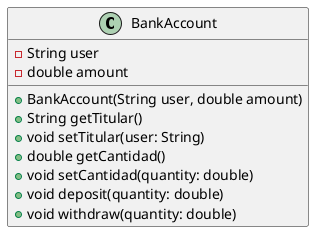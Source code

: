 @startuml
class BankAccount {
    - String user
    - double amount
    + BankAccount(String user, double amount)
    + String getTitular()
    + void setTitular(user: String)
    + double getCantidad()
    + void setCantidad(quantity: double)
    + void deposit(quantity: double)
    + void withdraw(quantity: double)
}
@enduml